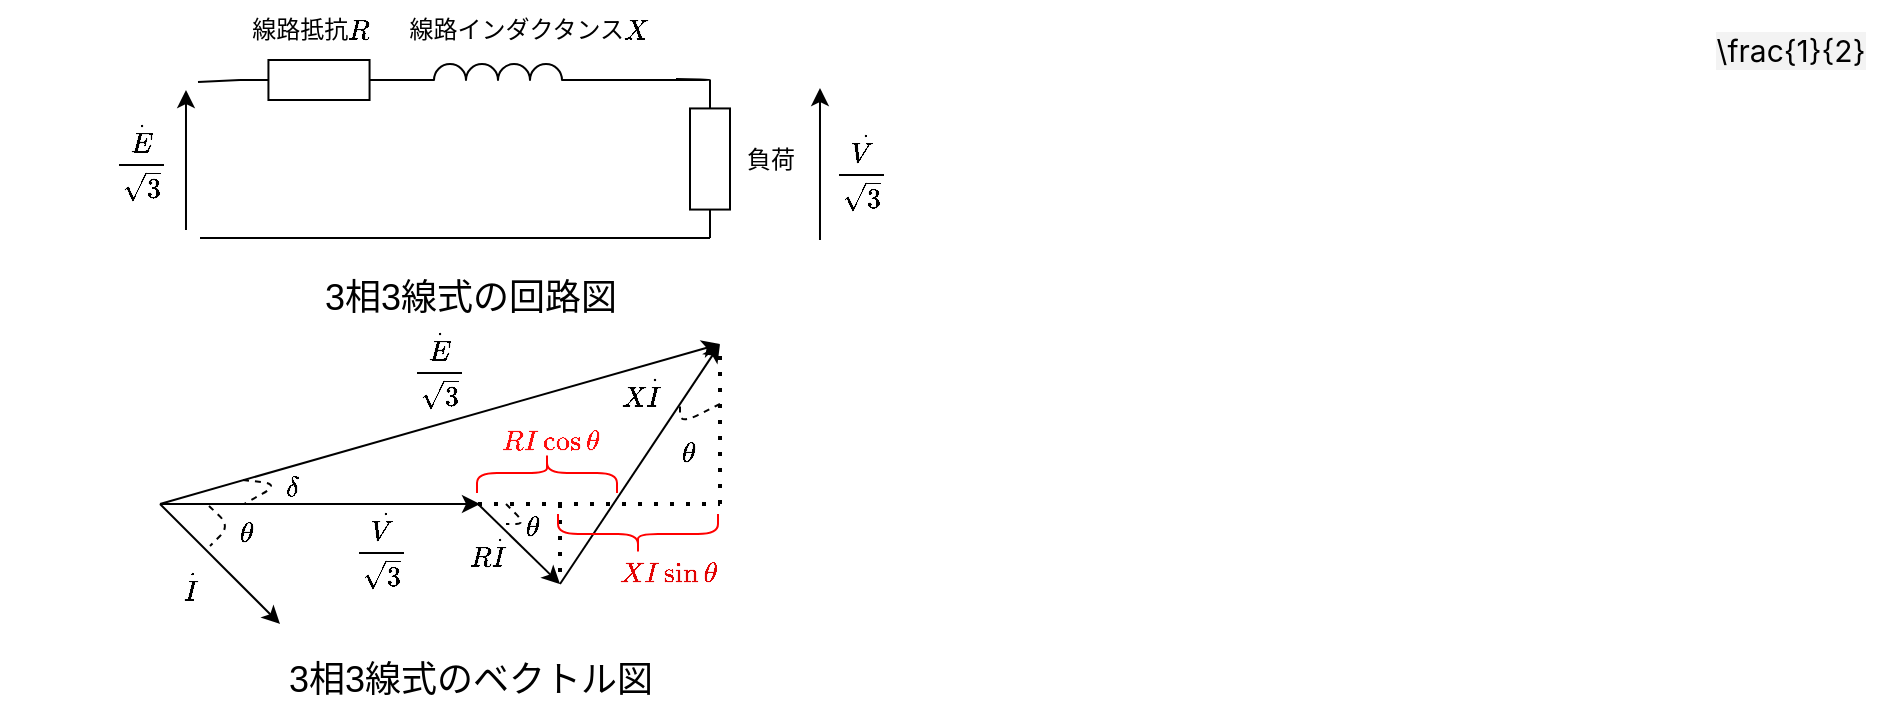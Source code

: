 <mxfile>
    <diagram id="OegJ9Nn6N-6bbSoRedIr" name="ページ1">
        <mxGraphModel dx="493" dy="511" grid="1" gridSize="10" guides="1" tooltips="1" connect="1" arrows="1" fold="1" page="1" pageScale="1" pageWidth="827" pageHeight="1169" math="1" shadow="0">
            <root>
                <mxCell id="0"/>
                <mxCell id="1" parent="0"/>
                <mxCell id="7" value="" style="pointerEvents=1;verticalLabelPosition=bottom;shadow=0;dashed=0;align=center;html=1;verticalAlign=top;shape=mxgraph.electrical.resistors.resistor_1;rotation=90;" parent="1" vertex="1">
                    <mxGeometry x="355.5" y="189.5" width="79" height="20" as="geometry"/>
                </mxCell>
                <mxCell id="13" value="" style="endArrow=none;html=1;strokeWidth=1;" parent="1" edge="1">
                    <mxGeometry width="100" relative="1" as="geometry">
                        <mxPoint x="339" y="160" as="sourcePoint"/>
                        <mxPoint x="378" y="159.5" as="targetPoint"/>
                        <Array as="points">
                            <mxPoint x="400" y="160"/>
                        </Array>
                    </mxGeometry>
                </mxCell>
                <mxCell id="26" style="edgeStyle=none;html=1;" parent="1" edge="1">
                    <mxGeometry relative="1" as="geometry">
                        <mxPoint x="133" y="235" as="sourcePoint"/>
                        <mxPoint x="132.997" y="165" as="targetPoint"/>
                    </mxGeometry>
                </mxCell>
                <mxCell id="18" value="線路抵抗`R`" style="text;html=1;align=center;verticalAlign=middle;resizable=0;points=[];autosize=1;strokeColor=none;fillColor=none;" parent="1" vertex="1">
                    <mxGeometry x="150" y="120" width="90" height="30" as="geometry"/>
                </mxCell>
                <mxCell id="22" value="負荷" style="text;html=1;align=center;verticalAlign=middle;resizable=0;points=[];autosize=1;strokeColor=none;fillColor=none;" parent="1" vertex="1">
                    <mxGeometry x="400" y="184.5" width="50" height="30" as="geometry"/>
                </mxCell>
                <mxCell id="23" value="" style="pointerEvents=1;verticalLabelPosition=bottom;shadow=0;dashed=0;align=center;html=1;verticalAlign=top;shape=mxgraph.electrical.resistors.resistor_1;rotation=-180;" parent="1" vertex="1">
                    <mxGeometry x="160" y="150" width="79" height="20" as="geometry"/>
                </mxCell>
                <mxCell id="25" value="" style="endArrow=none;html=1;strokeWidth=1;entryX=1;entryY=0.5;entryDx=0;entryDy=0;entryPerimeter=0;" parent="1" target="7" edge="1">
                    <mxGeometry width="100" relative="1" as="geometry">
                        <mxPoint x="140" y="239" as="sourcePoint"/>
                        <mxPoint x="390" y="238" as="targetPoint"/>
                        <Array as="points"/>
                    </mxGeometry>
                </mxCell>
                <mxCell id="31" value="" style="endArrow=none;html=1;strokeWidth=1;entryX=1;entryY=0.5;entryDx=0;entryDy=0;entryPerimeter=0;" parent="1" target="23" edge="1">
                    <mxGeometry width="100" relative="1" as="geometry">
                        <mxPoint x="139" y="161" as="sourcePoint"/>
                        <mxPoint x="159" y="160.5" as="targetPoint"/>
                    </mxGeometry>
                </mxCell>
                <mxCell id="70" value="&lt;span style=&quot;font-family: -apple-system, &amp;quot;system-ui&amp;quot;, &amp;quot;Segoe UI&amp;quot;, &amp;quot;Helvetica Neue&amp;quot;, &amp;quot;Hiragino Kaku Gothic ProN&amp;quot;, メイリオ, meiryo, sans-serif; font-size: 15px; text-align: start; background-color: rgb(243, 243, 243);&quot;&gt;\frac{1}{2}&lt;br&gt;&lt;/span&gt;" style="text;html=1;align=center;verticalAlign=middle;resizable=0;points=[];autosize=1;strokeColor=none;fillColor=none;" parent="1" vertex="1">
                    <mxGeometry x="890" y="130" width="90" height="30" as="geometry"/>
                </mxCell>
                <mxCell id="71" value="`\frac{\dot{E}}{\sqrt{3}}`" style="text;html=1;align=center;verticalAlign=middle;resizable=0;points=[];autosize=1;strokeColor=none;fillColor=none;" parent="1" vertex="1">
                    <mxGeometry x="40" y="184.5" width="140" height="30" as="geometry"/>
                </mxCell>
                <mxCell id="72" value="" style="pointerEvents=1;verticalLabelPosition=bottom;shadow=0;dashed=0;align=center;html=1;verticalAlign=top;shape=mxgraph.electrical.inductors.inductor_3;" parent="1" vertex="1">
                    <mxGeometry x="239" y="152" width="100" height="8" as="geometry"/>
                </mxCell>
                <mxCell id="75" value="線路インダクタンス`X`" style="text;html=1;align=center;verticalAlign=middle;resizable=0;points=[];autosize=1;strokeColor=none;fillColor=none;" parent="1" vertex="1">
                    <mxGeometry x="229" y="120" width="150" height="30" as="geometry"/>
                </mxCell>
                <mxCell id="77" value="`\frac{\dot{V}}{\sqrt{3}}`" style="text;html=1;align=center;verticalAlign=middle;resizable=0;points=[];autosize=1;strokeColor=none;fillColor=none;" parent="1" vertex="1">
                    <mxGeometry x="399.5" y="189.5" width="140" height="30" as="geometry"/>
                </mxCell>
                <mxCell id="78" style="edgeStyle=none;html=1;" parent="1" edge="1">
                    <mxGeometry relative="1" as="geometry">
                        <mxPoint x="450" y="240" as="sourcePoint"/>
                        <mxPoint x="449.997" y="164" as="targetPoint"/>
                    </mxGeometry>
                </mxCell>
                <mxCell id="79" style="edgeStyle=none;html=1;" parent="1" edge="1">
                    <mxGeometry relative="1" as="geometry">
                        <mxPoint x="120" y="372" as="sourcePoint"/>
                        <mxPoint x="400" y="292" as="targetPoint"/>
                    </mxGeometry>
                </mxCell>
                <mxCell id="80" style="edgeStyle=none;html=1;" parent="1" edge="1">
                    <mxGeometry relative="1" as="geometry">
                        <mxPoint x="120" y="372" as="sourcePoint"/>
                        <mxPoint x="280" y="372" as="targetPoint"/>
                    </mxGeometry>
                </mxCell>
                <mxCell id="81" style="edgeStyle=none;html=1;" parent="1" edge="1">
                    <mxGeometry relative="1" as="geometry">
                        <mxPoint x="279" y="372" as="sourcePoint"/>
                        <mxPoint x="320" y="412" as="targetPoint"/>
                    </mxGeometry>
                </mxCell>
                <mxCell id="82" style="edgeStyle=none;html=1;" parent="1" edge="1">
                    <mxGeometry relative="1" as="geometry">
                        <mxPoint x="320" y="412" as="sourcePoint"/>
                        <mxPoint x="400" y="292" as="targetPoint"/>
                    </mxGeometry>
                </mxCell>
                <mxCell id="83" style="edgeStyle=none;html=1;" parent="1" edge="1">
                    <mxGeometry relative="1" as="geometry">
                        <mxPoint x="120" y="372" as="sourcePoint"/>
                        <mxPoint x="180" y="432" as="targetPoint"/>
                    </mxGeometry>
                </mxCell>
                <mxCell id="86" value="" style="endArrow=none;dashed=1;html=1;dashPattern=1 3;strokeWidth=2;" parent="1" edge="1">
                    <mxGeometry width="50" height="50" relative="1" as="geometry">
                        <mxPoint x="279" y="372" as="sourcePoint"/>
                        <mxPoint x="400" y="372" as="targetPoint"/>
                    </mxGeometry>
                </mxCell>
                <mxCell id="87" value="" style="endArrow=none;dashed=1;html=1;dashPattern=1 3;strokeWidth=2;" parent="1" edge="1">
                    <mxGeometry width="50" height="50" relative="1" as="geometry">
                        <mxPoint x="400" y="372" as="sourcePoint"/>
                        <mxPoint x="400" y="292" as="targetPoint"/>
                    </mxGeometry>
                </mxCell>
                <mxCell id="90" value="" style="endArrow=none;dashed=1;html=1;" parent="1" edge="1">
                    <mxGeometry width="50" height="50" relative="1" as="geometry">
                        <mxPoint x="400" y="322" as="sourcePoint"/>
                        <mxPoint x="380" y="322" as="targetPoint"/>
                        <Array as="points">
                            <mxPoint x="380" y="332"/>
                        </Array>
                    </mxGeometry>
                </mxCell>
                <mxCell id="91" value="`\theta`" style="text;html=1;align=center;verticalAlign=middle;resizable=0;points=[];autosize=1;strokeColor=none;fillColor=none;" parent="1" vertex="1">
                    <mxGeometry x="354" y="332" width="60" height="30" as="geometry"/>
                </mxCell>
                <mxCell id="92" value="" style="endArrow=none;dashed=1;html=1;" parent="1" edge="1">
                    <mxGeometry width="50" height="50" relative="1" as="geometry">
                        <mxPoint x="144.5" y="373" as="sourcePoint"/>
                        <mxPoint x="145" y="393" as="targetPoint"/>
                        <Array as="points">
                            <mxPoint x="155" y="383"/>
                        </Array>
                    </mxGeometry>
                </mxCell>
                <mxCell id="93" value="" style="endArrow=none;dashed=1;html=1;" parent="1" edge="1">
                    <mxGeometry width="50" height="50" relative="1" as="geometry">
                        <mxPoint x="161.5" y="360" as="sourcePoint"/>
                        <mxPoint x="162" y="372" as="targetPoint"/>
                        <Array as="points">
                            <mxPoint x="180" y="362"/>
                        </Array>
                    </mxGeometry>
                </mxCell>
                <mxCell id="94" value="`\theta`" style="text;html=1;align=center;verticalAlign=middle;resizable=0;points=[];autosize=1;strokeColor=none;fillColor=none;" parent="1" vertex="1">
                    <mxGeometry x="133" y="372" width="60" height="30" as="geometry"/>
                </mxCell>
                <mxCell id="95" value="`\delta`" style="text;html=1;align=center;verticalAlign=middle;resizable=0;points=[];autosize=1;strokeColor=none;fillColor=none;" parent="1" vertex="1">
                    <mxGeometry x="156" y="349" width="60" height="30" as="geometry"/>
                </mxCell>
                <mxCell id="96" value="`\theta`" style="text;html=1;align=center;verticalAlign=middle;resizable=0;points=[];autosize=1;strokeColor=none;fillColor=none;" parent="1" vertex="1">
                    <mxGeometry x="276" y="369" width="60" height="30" as="geometry"/>
                </mxCell>
                <mxCell id="97" value="" style="endArrow=none;dashed=1;html=1;" parent="1" edge="1">
                    <mxGeometry width="50" height="50" relative="1" as="geometry">
                        <mxPoint x="293" y="372" as="sourcePoint"/>
                        <mxPoint x="293" y="382" as="targetPoint"/>
                        <Array as="points">
                            <mxPoint x="303" y="382"/>
                        </Array>
                    </mxGeometry>
                </mxCell>
                <mxCell id="98" value="`\dot{I}`" style="text;html=1;align=center;verticalAlign=middle;resizable=0;points=[];autosize=1;strokeColor=none;fillColor=none;" parent="1" vertex="1">
                    <mxGeometry x="105" y="399" width="60" height="30" as="geometry"/>
                </mxCell>
                <mxCell id="101" value="`R\dot{I}`" style="text;html=1;align=center;verticalAlign=middle;resizable=0;points=[];autosize=1;strokeColor=none;fillColor=none;" parent="1" vertex="1">
                    <mxGeometry x="249" y="382" width="70" height="30" as="geometry"/>
                </mxCell>
                <mxCell id="102" value="" style="endArrow=none;dashed=1;html=1;dashPattern=1 3;strokeWidth=2;" parent="1" edge="1">
                    <mxGeometry width="50" height="50" relative="1" as="geometry">
                        <mxPoint x="320" y="372" as="sourcePoint"/>
                        <mxPoint x="320" y="412" as="targetPoint"/>
                    </mxGeometry>
                </mxCell>
                <mxCell id="103" value="`X\dot{I}`" style="text;html=1;align=center;verticalAlign=middle;resizable=0;points=[];autosize=1;strokeColor=none;fillColor=none;" parent="1" vertex="1">
                    <mxGeometry x="325" y="302" width="70" height="30" as="geometry"/>
                </mxCell>
                <mxCell id="104" value="" style="shape=curlyBracket;whiteSpace=wrap;html=1;rounded=1;labelPosition=left;verticalLabelPosition=middle;align=right;verticalAlign=middle;rotation=90;fontColor=#c42727;strokeColor=#FF0000;" parent="1" vertex="1">
                    <mxGeometry x="303.5" y="321.5" width="20" height="70" as="geometry"/>
                </mxCell>
                <mxCell id="106" value="`RIcos\theta`" style="text;html=1;align=center;verticalAlign=middle;resizable=0;points=[];autosize=1;strokeColor=none;fillColor=none;fontColor=#FF0F0F;" parent="1" vertex="1">
                    <mxGeometry x="269.5" y="326" width="90" height="30" as="geometry"/>
                </mxCell>
                <mxCell id="107" value="" style="shape=curlyBracket;whiteSpace=wrap;html=1;rounded=1;labelPosition=left;verticalLabelPosition=middle;align=right;verticalAlign=middle;rotation=-90;size=0.5;strokeColor=#FF0000;" parent="1" vertex="1">
                    <mxGeometry x="349" y="347" width="20" height="80" as="geometry"/>
                </mxCell>
                <mxCell id="108" value="`XIsin\theta`" style="text;html=1;align=center;verticalAlign=middle;resizable=0;points=[];autosize=1;strokeColor=none;fillColor=none;fontColor=#e20303;" parent="1" vertex="1">
                    <mxGeometry x="329" y="391.5" width="90" height="30" as="geometry"/>
                </mxCell>
                <mxCell id="109" value="&lt;font style=&quot;font-size: 18px;&quot;&gt;3相3線式の回路図&lt;/font&gt;" style="text;html=1;align=center;verticalAlign=middle;resizable=0;points=[];autosize=1;strokeColor=none;fillColor=none;" parent="1" vertex="1">
                    <mxGeometry x="189.5" y="249" width="170" height="40" as="geometry"/>
                </mxCell>
                <mxCell id="110" value="&lt;font style=&quot;font-size: 18px;&quot;&gt;3相3線式のベクトル図&lt;/font&gt;" style="text;html=1;align=center;verticalAlign=middle;resizable=0;points=[];autosize=1;strokeColor=none;fillColor=none;" parent="1" vertex="1">
                    <mxGeometry x="174.5" y="440" width="200" height="40" as="geometry"/>
                </mxCell>
                <mxCell id="112" value="`\frac{\dot{E}}{\sqrt{3}}`" style="text;html=1;align=center;verticalAlign=middle;resizable=0;points=[];autosize=1;strokeColor=none;fillColor=none;" vertex="1" parent="1">
                    <mxGeometry x="189" y="289" width="140" height="30" as="geometry"/>
                </mxCell>
                <mxCell id="113" value="`\frac{\dot{V}}{\sqrt{3}}`" style="text;html=1;align=center;verticalAlign=middle;resizable=0;points=[];autosize=1;strokeColor=none;fillColor=none;" vertex="1" parent="1">
                    <mxGeometry x="160" y="379" width="140" height="30" as="geometry"/>
                </mxCell>
            </root>
        </mxGraphModel>
    </diagram>
</mxfile>